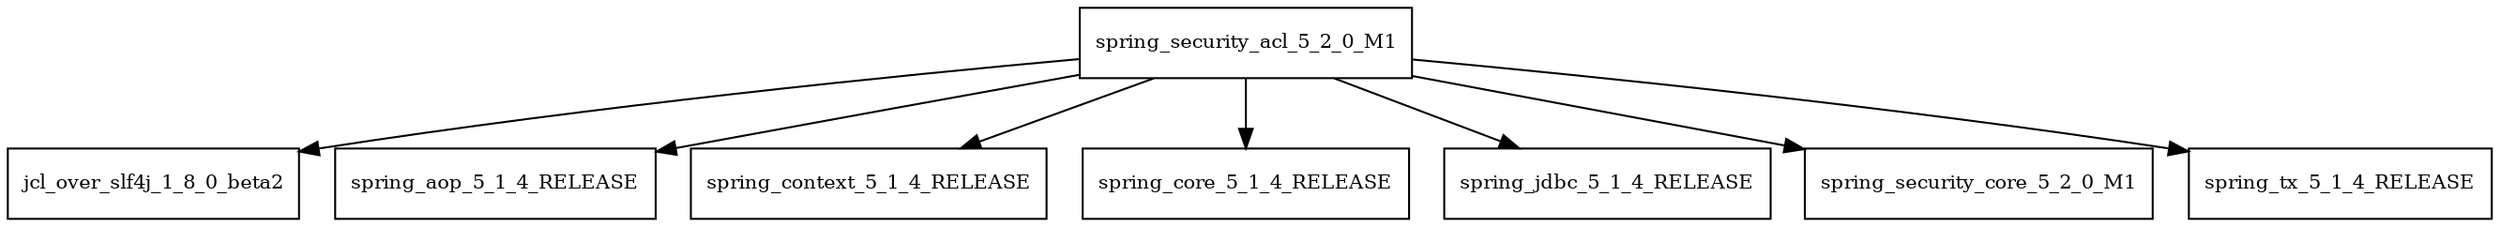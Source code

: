 digraph spring_security_acl_5_2_0_M1_dependencies {
  node [shape = box, fontsize=10.0];
  spring_security_acl_5_2_0_M1 -> jcl_over_slf4j_1_8_0_beta2;
  spring_security_acl_5_2_0_M1 -> spring_aop_5_1_4_RELEASE;
  spring_security_acl_5_2_0_M1 -> spring_context_5_1_4_RELEASE;
  spring_security_acl_5_2_0_M1 -> spring_core_5_1_4_RELEASE;
  spring_security_acl_5_2_0_M1 -> spring_jdbc_5_1_4_RELEASE;
  spring_security_acl_5_2_0_M1 -> spring_security_core_5_2_0_M1;
  spring_security_acl_5_2_0_M1 -> spring_tx_5_1_4_RELEASE;
}
